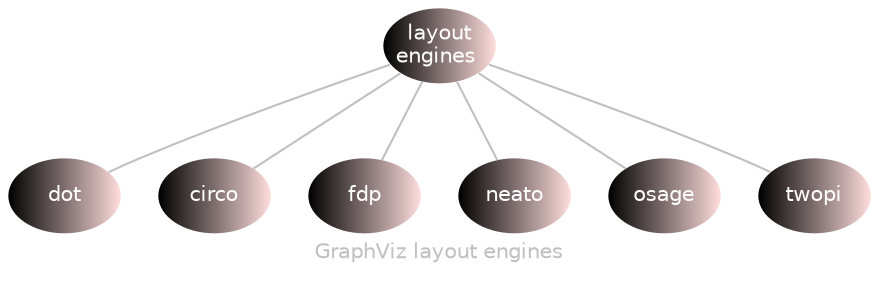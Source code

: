 graph "Layout Engines" {
  bgcolor=transparent
  fontcolor=grey
  label="GraphViz layout engines"
  fontname=Helvetica
  fontsize=10

  node[
    shape=oval
    style=filled
    fillcolor="black:#FFDDDD"
    color=transparent
    margin=0
    fontname=Helvetica fontsize=10 fontcolor=white
    penwidth=2
  ]
  edge[color="grey"]

  "layout\nengines " -- {
    dot circo fdp neato osage twopi
  }
}
